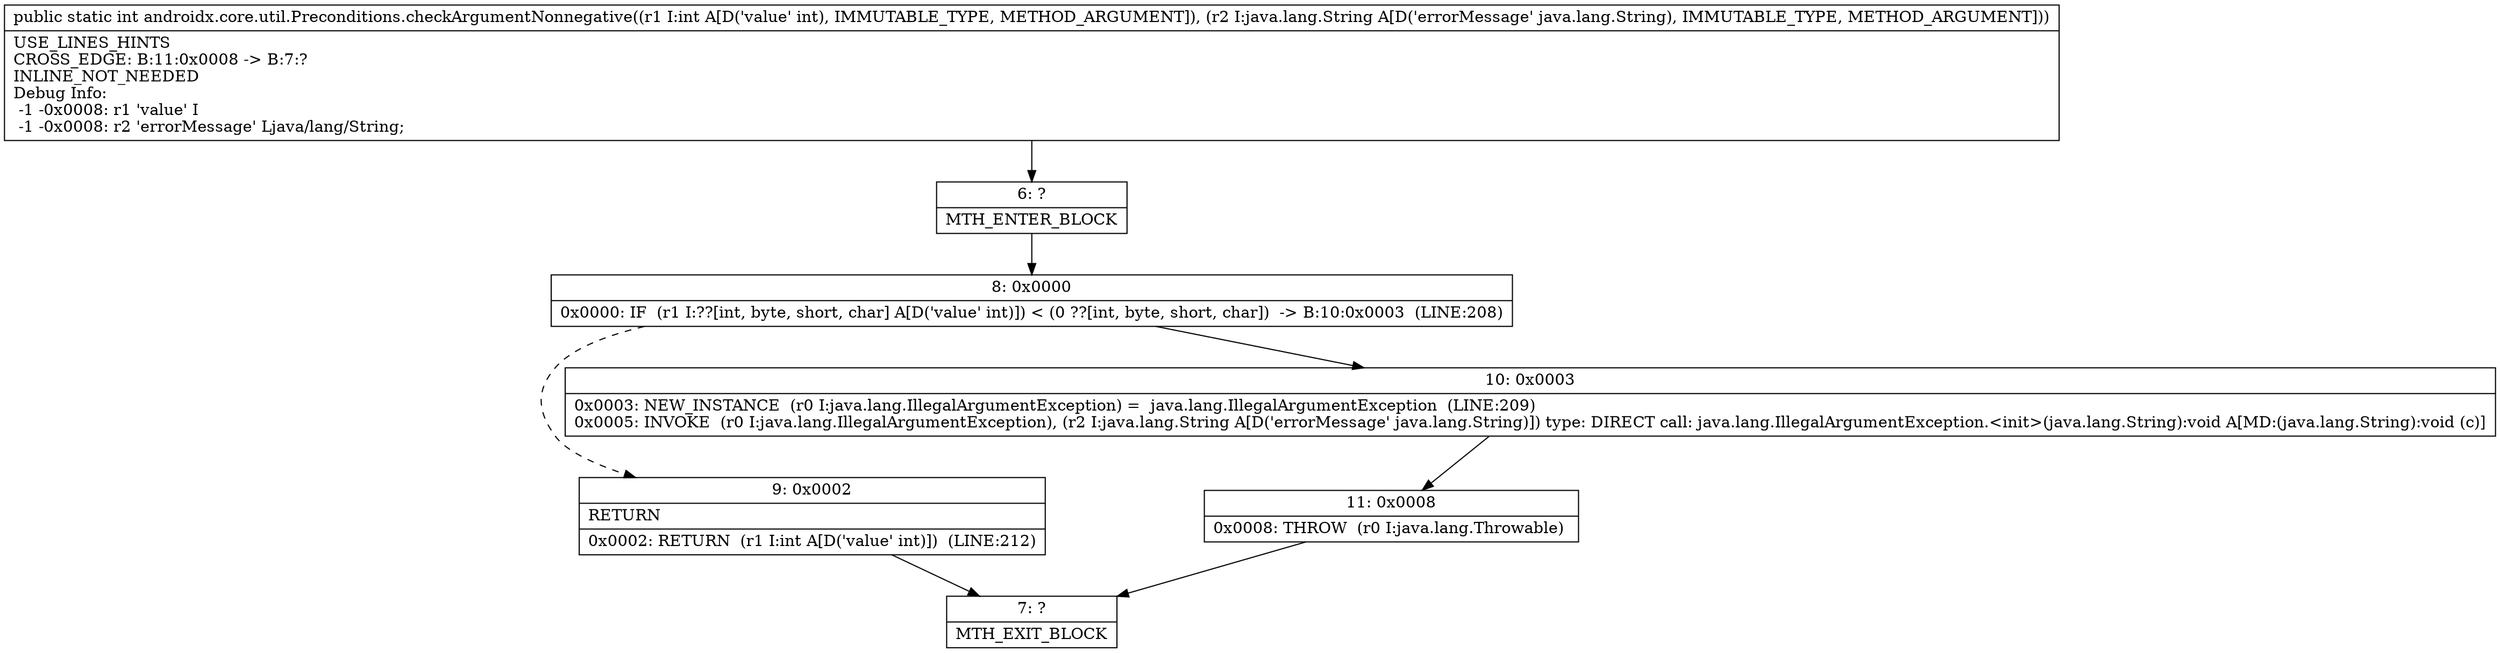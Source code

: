 digraph "CFG forandroidx.core.util.Preconditions.checkArgumentNonnegative(ILjava\/lang\/String;)I" {
Node_6 [shape=record,label="{6\:\ ?|MTH_ENTER_BLOCK\l}"];
Node_8 [shape=record,label="{8\:\ 0x0000|0x0000: IF  (r1 I:??[int, byte, short, char] A[D('value' int)]) \< (0 ??[int, byte, short, char])  \-\> B:10:0x0003  (LINE:208)\l}"];
Node_9 [shape=record,label="{9\:\ 0x0002|RETURN\l|0x0002: RETURN  (r1 I:int A[D('value' int)])  (LINE:212)\l}"];
Node_7 [shape=record,label="{7\:\ ?|MTH_EXIT_BLOCK\l}"];
Node_10 [shape=record,label="{10\:\ 0x0003|0x0003: NEW_INSTANCE  (r0 I:java.lang.IllegalArgumentException) =  java.lang.IllegalArgumentException  (LINE:209)\l0x0005: INVOKE  (r0 I:java.lang.IllegalArgumentException), (r2 I:java.lang.String A[D('errorMessage' java.lang.String)]) type: DIRECT call: java.lang.IllegalArgumentException.\<init\>(java.lang.String):void A[MD:(java.lang.String):void (c)]\l}"];
Node_11 [shape=record,label="{11\:\ 0x0008|0x0008: THROW  (r0 I:java.lang.Throwable) \l}"];
MethodNode[shape=record,label="{public static int androidx.core.util.Preconditions.checkArgumentNonnegative((r1 I:int A[D('value' int), IMMUTABLE_TYPE, METHOD_ARGUMENT]), (r2 I:java.lang.String A[D('errorMessage' java.lang.String), IMMUTABLE_TYPE, METHOD_ARGUMENT]))  | USE_LINES_HINTS\lCROSS_EDGE: B:11:0x0008 \-\> B:7:?\lINLINE_NOT_NEEDED\lDebug Info:\l  \-1 \-0x0008: r1 'value' I\l  \-1 \-0x0008: r2 'errorMessage' Ljava\/lang\/String;\l}"];
MethodNode -> Node_6;Node_6 -> Node_8;
Node_8 -> Node_9[style=dashed];
Node_8 -> Node_10;
Node_9 -> Node_7;
Node_10 -> Node_11;
Node_11 -> Node_7;
}

